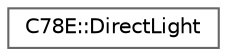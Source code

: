 digraph "Graphical Class Hierarchy"
{
 // LATEX_PDF_SIZE
  bgcolor="transparent";
  edge [fontname=Helvetica,fontsize=10,labelfontname=Helvetica,labelfontsize=10];
  node [fontname=Helvetica,fontsize=10,shape=box,height=0.2,width=0.4];
  rankdir="LR";
  Node0 [id="Node000000",label="C78E::DirectLight",height=0.2,width=0.4,color="grey40", fillcolor="white", style="filled",URL="$d1/d53/struct_c78_e_1_1_direct_light.html",tooltip=" "];
}
